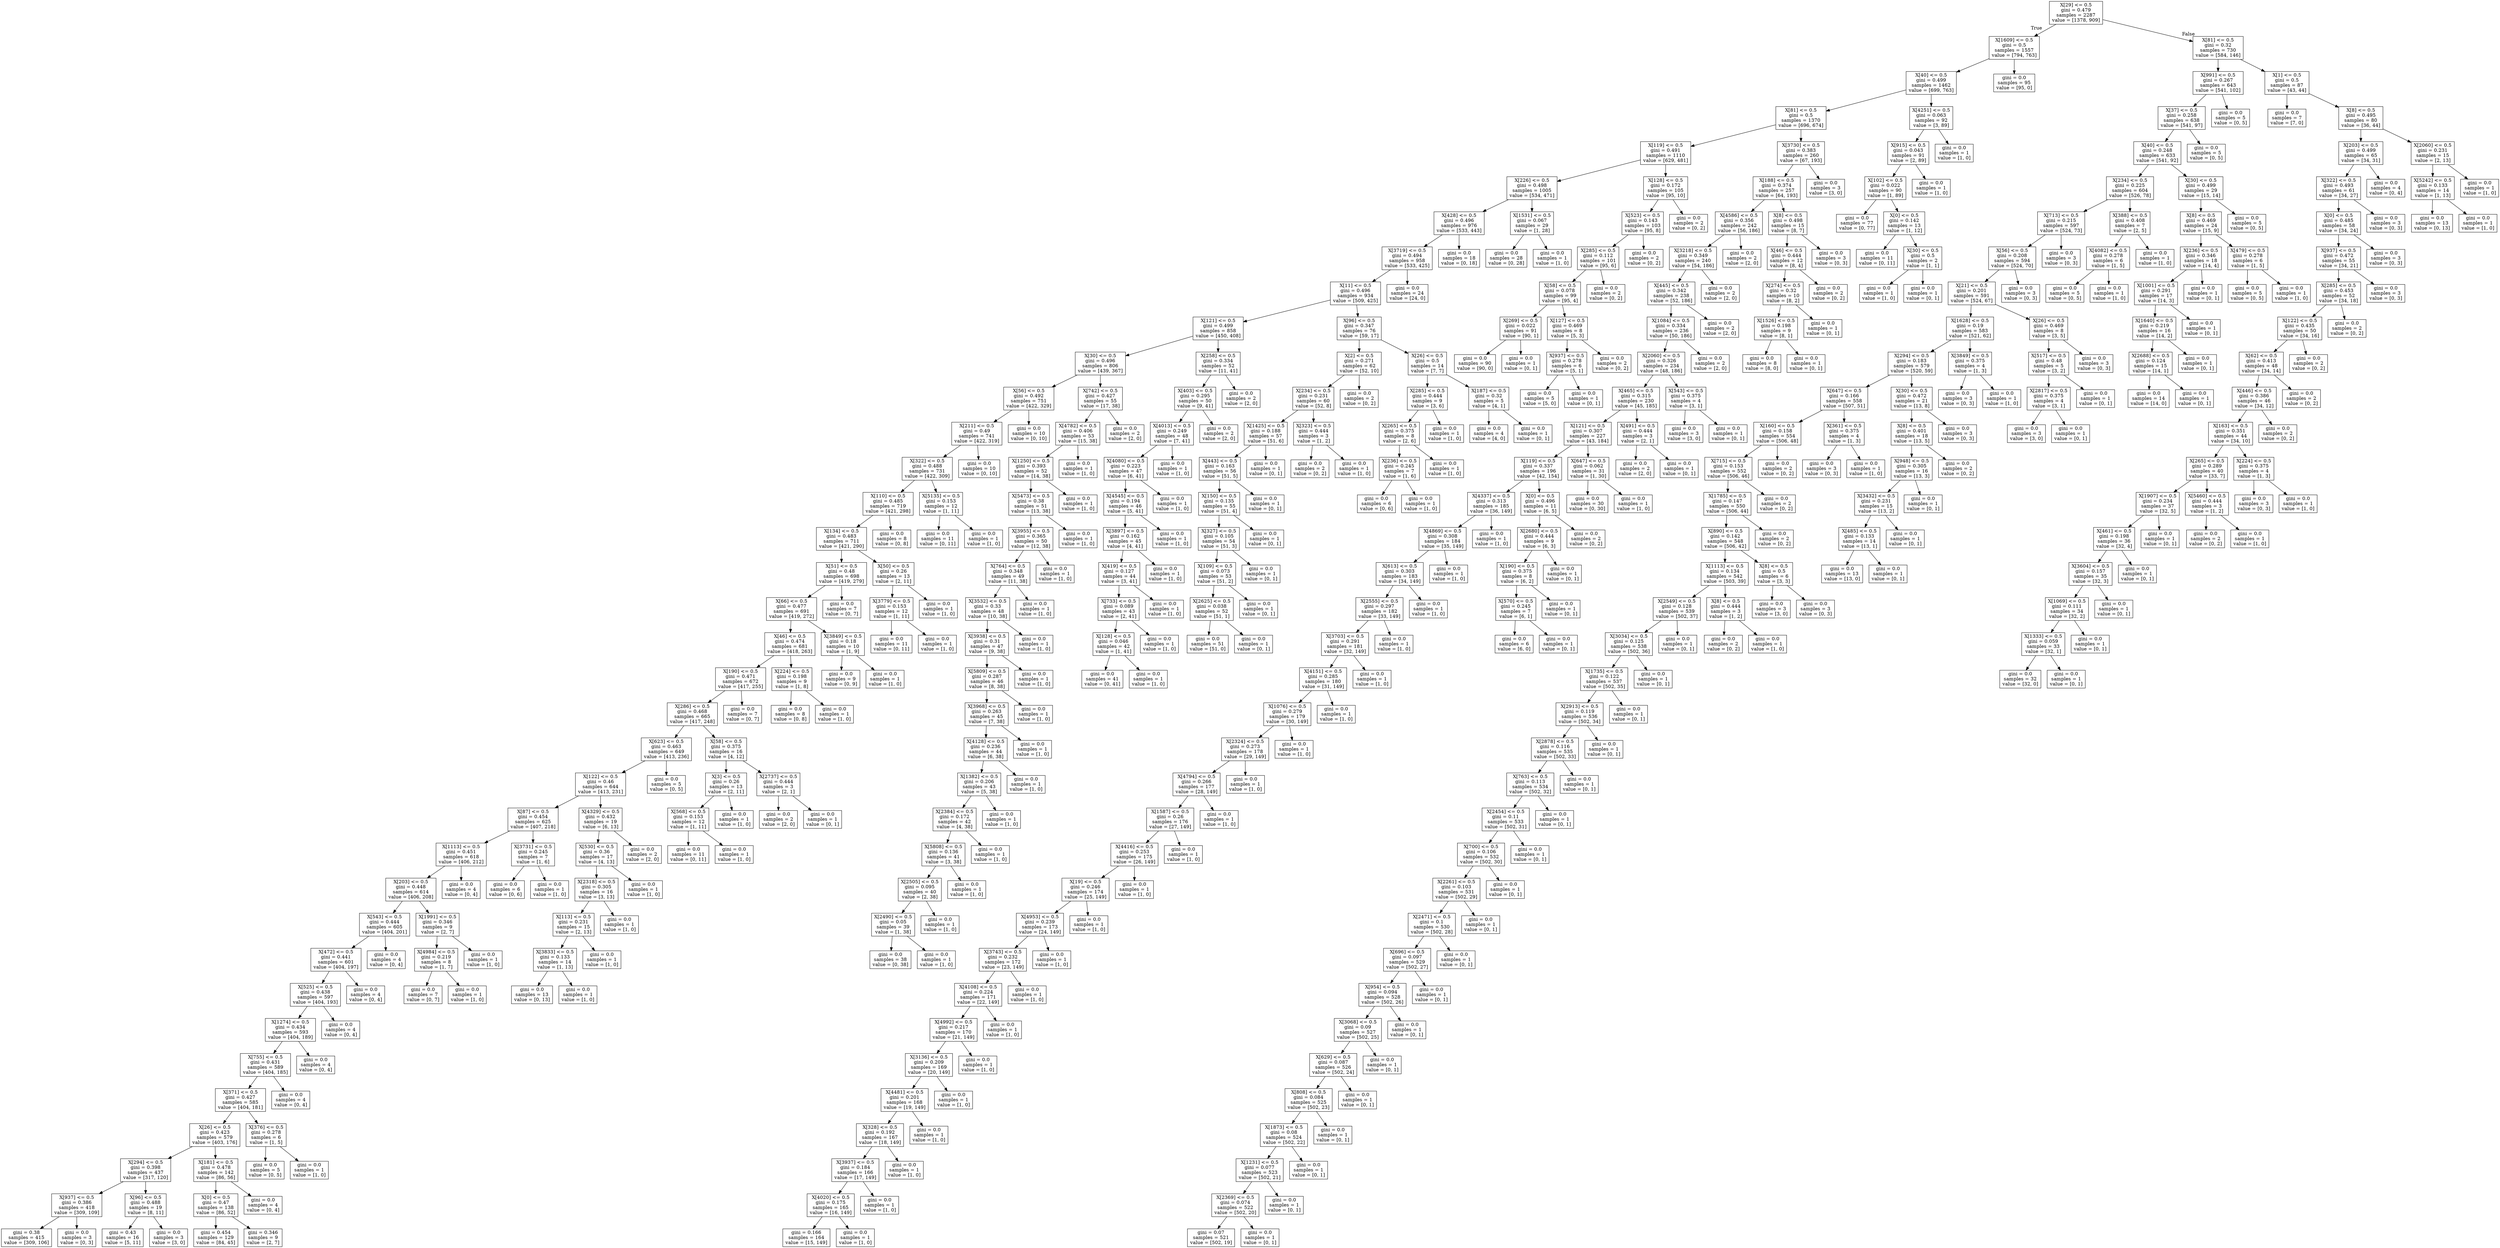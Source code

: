 digraph Tree {
node [shape=box] ;
0 [label="X[29] <= 0.5\ngini = 0.479\nsamples = 2287\nvalue = [1378, 909]"] ;
1 [label="X[1609] <= 0.5\ngini = 0.5\nsamples = 1557\nvalue = [794, 763]"] ;
0 -> 1 [labeldistance=2.5, labelangle=45, headlabel="True"] ;
2 [label="X[40] <= 0.5\ngini = 0.499\nsamples = 1462\nvalue = [699, 763]"] ;
1 -> 2 ;
3 [label="X[81] <= 0.5\ngini = 0.5\nsamples = 1370\nvalue = [696, 674]"] ;
2 -> 3 ;
4 [label="X[119] <= 0.5\ngini = 0.491\nsamples = 1110\nvalue = [629, 481]"] ;
3 -> 4 ;
5 [label="X[226] <= 0.5\ngini = 0.498\nsamples = 1005\nvalue = [534, 471]"] ;
4 -> 5 ;
6 [label="X[428] <= 0.5\ngini = 0.496\nsamples = 976\nvalue = [533, 443]"] ;
5 -> 6 ;
7 [label="X[3719] <= 0.5\ngini = 0.494\nsamples = 958\nvalue = [533, 425]"] ;
6 -> 7 ;
8 [label="X[11] <= 0.5\ngini = 0.496\nsamples = 934\nvalue = [509, 425]"] ;
7 -> 8 ;
9 [label="X[121] <= 0.5\ngini = 0.499\nsamples = 858\nvalue = [450, 408]"] ;
8 -> 9 ;
10 [label="X[30] <= 0.5\ngini = 0.496\nsamples = 806\nvalue = [439, 367]"] ;
9 -> 10 ;
11 [label="X[56] <= 0.5\ngini = 0.492\nsamples = 751\nvalue = [422, 329]"] ;
10 -> 11 ;
12 [label="X[211] <= 0.5\ngini = 0.49\nsamples = 741\nvalue = [422, 319]"] ;
11 -> 12 ;
13 [label="X[322] <= 0.5\ngini = 0.488\nsamples = 731\nvalue = [422, 309]"] ;
12 -> 13 ;
14 [label="X[110] <= 0.5\ngini = 0.485\nsamples = 719\nvalue = [421, 298]"] ;
13 -> 14 ;
15 [label="X[134] <= 0.5\ngini = 0.483\nsamples = 711\nvalue = [421, 290]"] ;
14 -> 15 ;
16 [label="X[51] <= 0.5\ngini = 0.48\nsamples = 698\nvalue = [419, 279]"] ;
15 -> 16 ;
17 [label="X[66] <= 0.5\ngini = 0.477\nsamples = 691\nvalue = [419, 272]"] ;
16 -> 17 ;
18 [label="X[46] <= 0.5\ngini = 0.474\nsamples = 681\nvalue = [418, 263]"] ;
17 -> 18 ;
19 [label="X[190] <= 0.5\ngini = 0.471\nsamples = 672\nvalue = [417, 255]"] ;
18 -> 19 ;
20 [label="X[286] <= 0.5\ngini = 0.468\nsamples = 665\nvalue = [417, 248]"] ;
19 -> 20 ;
21 [label="X[623] <= 0.5\ngini = 0.463\nsamples = 649\nvalue = [413, 236]"] ;
20 -> 21 ;
22 [label="X[122] <= 0.5\ngini = 0.46\nsamples = 644\nvalue = [413, 231]"] ;
21 -> 22 ;
23 [label="X[87] <= 0.5\ngini = 0.454\nsamples = 625\nvalue = [407, 218]"] ;
22 -> 23 ;
24 [label="X[1113] <= 0.5\ngini = 0.451\nsamples = 618\nvalue = [406, 212]"] ;
23 -> 24 ;
25 [label="X[203] <= 0.5\ngini = 0.448\nsamples = 614\nvalue = [406, 208]"] ;
24 -> 25 ;
26 [label="X[543] <= 0.5\ngini = 0.444\nsamples = 605\nvalue = [404, 201]"] ;
25 -> 26 ;
27 [label="X[472] <= 0.5\ngini = 0.441\nsamples = 601\nvalue = [404, 197]"] ;
26 -> 27 ;
28 [label="X[525] <= 0.5\ngini = 0.438\nsamples = 597\nvalue = [404, 193]"] ;
27 -> 28 ;
29 [label="X[1274] <= 0.5\ngini = 0.434\nsamples = 593\nvalue = [404, 189]"] ;
28 -> 29 ;
30 [label="X[755] <= 0.5\ngini = 0.431\nsamples = 589\nvalue = [404, 185]"] ;
29 -> 30 ;
31 [label="X[371] <= 0.5\ngini = 0.427\nsamples = 585\nvalue = [404, 181]"] ;
30 -> 31 ;
32 [label="X[26] <= 0.5\ngini = 0.423\nsamples = 579\nvalue = [403, 176]"] ;
31 -> 32 ;
33 [label="X[294] <= 0.5\ngini = 0.398\nsamples = 437\nvalue = [317, 120]"] ;
32 -> 33 ;
34 [label="X[937] <= 0.5\ngini = 0.386\nsamples = 418\nvalue = [309, 109]"] ;
33 -> 34 ;
35 [label="gini = 0.38\nsamples = 415\nvalue = [309, 106]"] ;
34 -> 35 ;
36 [label="gini = 0.0\nsamples = 3\nvalue = [0, 3]"] ;
34 -> 36 ;
37 [label="X[96] <= 0.5\ngini = 0.488\nsamples = 19\nvalue = [8, 11]"] ;
33 -> 37 ;
38 [label="gini = 0.43\nsamples = 16\nvalue = [5, 11]"] ;
37 -> 38 ;
39 [label="gini = 0.0\nsamples = 3\nvalue = [3, 0]"] ;
37 -> 39 ;
40 [label="X[181] <= 0.5\ngini = 0.478\nsamples = 142\nvalue = [86, 56]"] ;
32 -> 40 ;
41 [label="X[0] <= 0.5\ngini = 0.47\nsamples = 138\nvalue = [86, 52]"] ;
40 -> 41 ;
42 [label="gini = 0.454\nsamples = 129\nvalue = [84, 45]"] ;
41 -> 42 ;
43 [label="gini = 0.346\nsamples = 9\nvalue = [2, 7]"] ;
41 -> 43 ;
44 [label="gini = 0.0\nsamples = 4\nvalue = [0, 4]"] ;
40 -> 44 ;
45 [label="X[376] <= 0.5\ngini = 0.278\nsamples = 6\nvalue = [1, 5]"] ;
31 -> 45 ;
46 [label="gini = 0.0\nsamples = 5\nvalue = [0, 5]"] ;
45 -> 46 ;
47 [label="gini = 0.0\nsamples = 1\nvalue = [1, 0]"] ;
45 -> 47 ;
48 [label="gini = 0.0\nsamples = 4\nvalue = [0, 4]"] ;
30 -> 48 ;
49 [label="gini = 0.0\nsamples = 4\nvalue = [0, 4]"] ;
29 -> 49 ;
50 [label="gini = 0.0\nsamples = 4\nvalue = [0, 4]"] ;
28 -> 50 ;
51 [label="gini = 0.0\nsamples = 4\nvalue = [0, 4]"] ;
27 -> 51 ;
52 [label="gini = 0.0\nsamples = 4\nvalue = [0, 4]"] ;
26 -> 52 ;
53 [label="X[1991] <= 0.5\ngini = 0.346\nsamples = 9\nvalue = [2, 7]"] ;
25 -> 53 ;
54 [label="X[4984] <= 0.5\ngini = 0.219\nsamples = 8\nvalue = [1, 7]"] ;
53 -> 54 ;
55 [label="gini = 0.0\nsamples = 7\nvalue = [0, 7]"] ;
54 -> 55 ;
56 [label="gini = 0.0\nsamples = 1\nvalue = [1, 0]"] ;
54 -> 56 ;
57 [label="gini = 0.0\nsamples = 1\nvalue = [1, 0]"] ;
53 -> 57 ;
58 [label="gini = 0.0\nsamples = 4\nvalue = [0, 4]"] ;
24 -> 58 ;
59 [label="X[3731] <= 0.5\ngini = 0.245\nsamples = 7\nvalue = [1, 6]"] ;
23 -> 59 ;
60 [label="gini = 0.0\nsamples = 6\nvalue = [0, 6]"] ;
59 -> 60 ;
61 [label="gini = 0.0\nsamples = 1\nvalue = [1, 0]"] ;
59 -> 61 ;
62 [label="X[4329] <= 0.5\ngini = 0.432\nsamples = 19\nvalue = [6, 13]"] ;
22 -> 62 ;
63 [label="X[530] <= 0.5\ngini = 0.36\nsamples = 17\nvalue = [4, 13]"] ;
62 -> 63 ;
64 [label="X[2318] <= 0.5\ngini = 0.305\nsamples = 16\nvalue = [3, 13]"] ;
63 -> 64 ;
65 [label="X[113] <= 0.5\ngini = 0.231\nsamples = 15\nvalue = [2, 13]"] ;
64 -> 65 ;
66 [label="X[3833] <= 0.5\ngini = 0.133\nsamples = 14\nvalue = [1, 13]"] ;
65 -> 66 ;
67 [label="gini = 0.0\nsamples = 13\nvalue = [0, 13]"] ;
66 -> 67 ;
68 [label="gini = 0.0\nsamples = 1\nvalue = [1, 0]"] ;
66 -> 68 ;
69 [label="gini = 0.0\nsamples = 1\nvalue = [1, 0]"] ;
65 -> 69 ;
70 [label="gini = 0.0\nsamples = 1\nvalue = [1, 0]"] ;
64 -> 70 ;
71 [label="gini = 0.0\nsamples = 1\nvalue = [1, 0]"] ;
63 -> 71 ;
72 [label="gini = 0.0\nsamples = 2\nvalue = [2, 0]"] ;
62 -> 72 ;
73 [label="gini = 0.0\nsamples = 5\nvalue = [0, 5]"] ;
21 -> 73 ;
74 [label="X[58] <= 0.5\ngini = 0.375\nsamples = 16\nvalue = [4, 12]"] ;
20 -> 74 ;
75 [label="X[3] <= 0.5\ngini = 0.26\nsamples = 13\nvalue = [2, 11]"] ;
74 -> 75 ;
76 [label="X[568] <= 0.5\ngini = 0.153\nsamples = 12\nvalue = [1, 11]"] ;
75 -> 76 ;
77 [label="gini = 0.0\nsamples = 11\nvalue = [0, 11]"] ;
76 -> 77 ;
78 [label="gini = 0.0\nsamples = 1\nvalue = [1, 0]"] ;
76 -> 78 ;
79 [label="gini = 0.0\nsamples = 1\nvalue = [1, 0]"] ;
75 -> 79 ;
80 [label="X[2737] <= 0.5\ngini = 0.444\nsamples = 3\nvalue = [2, 1]"] ;
74 -> 80 ;
81 [label="gini = 0.0\nsamples = 2\nvalue = [2, 0]"] ;
80 -> 81 ;
82 [label="gini = 0.0\nsamples = 1\nvalue = [0, 1]"] ;
80 -> 82 ;
83 [label="gini = 0.0\nsamples = 7\nvalue = [0, 7]"] ;
19 -> 83 ;
84 [label="X[224] <= 0.5\ngini = 0.198\nsamples = 9\nvalue = [1, 8]"] ;
18 -> 84 ;
85 [label="gini = 0.0\nsamples = 8\nvalue = [0, 8]"] ;
84 -> 85 ;
86 [label="gini = 0.0\nsamples = 1\nvalue = [1, 0]"] ;
84 -> 86 ;
87 [label="X[3849] <= 0.5\ngini = 0.18\nsamples = 10\nvalue = [1, 9]"] ;
17 -> 87 ;
88 [label="gini = 0.0\nsamples = 9\nvalue = [0, 9]"] ;
87 -> 88 ;
89 [label="gini = 0.0\nsamples = 1\nvalue = [1, 0]"] ;
87 -> 89 ;
90 [label="gini = 0.0\nsamples = 7\nvalue = [0, 7]"] ;
16 -> 90 ;
91 [label="X[50] <= 0.5\ngini = 0.26\nsamples = 13\nvalue = [2, 11]"] ;
15 -> 91 ;
92 [label="X[3779] <= 0.5\ngini = 0.153\nsamples = 12\nvalue = [1, 11]"] ;
91 -> 92 ;
93 [label="gini = 0.0\nsamples = 11\nvalue = [0, 11]"] ;
92 -> 93 ;
94 [label="gini = 0.0\nsamples = 1\nvalue = [1, 0]"] ;
92 -> 94 ;
95 [label="gini = 0.0\nsamples = 1\nvalue = [1, 0]"] ;
91 -> 95 ;
96 [label="gini = 0.0\nsamples = 8\nvalue = [0, 8]"] ;
14 -> 96 ;
97 [label="X[5135] <= 0.5\ngini = 0.153\nsamples = 12\nvalue = [1, 11]"] ;
13 -> 97 ;
98 [label="gini = 0.0\nsamples = 11\nvalue = [0, 11]"] ;
97 -> 98 ;
99 [label="gini = 0.0\nsamples = 1\nvalue = [1, 0]"] ;
97 -> 99 ;
100 [label="gini = 0.0\nsamples = 10\nvalue = [0, 10]"] ;
12 -> 100 ;
101 [label="gini = 0.0\nsamples = 10\nvalue = [0, 10]"] ;
11 -> 101 ;
102 [label="X[742] <= 0.5\ngini = 0.427\nsamples = 55\nvalue = [17, 38]"] ;
10 -> 102 ;
103 [label="X[4782] <= 0.5\ngini = 0.406\nsamples = 53\nvalue = [15, 38]"] ;
102 -> 103 ;
104 [label="X[1250] <= 0.5\ngini = 0.393\nsamples = 52\nvalue = [14, 38]"] ;
103 -> 104 ;
105 [label="X[5473] <= 0.5\ngini = 0.38\nsamples = 51\nvalue = [13, 38]"] ;
104 -> 105 ;
106 [label="X[3955] <= 0.5\ngini = 0.365\nsamples = 50\nvalue = [12, 38]"] ;
105 -> 106 ;
107 [label="X[764] <= 0.5\ngini = 0.348\nsamples = 49\nvalue = [11, 38]"] ;
106 -> 107 ;
108 [label="X[3532] <= 0.5\ngini = 0.33\nsamples = 48\nvalue = [10, 38]"] ;
107 -> 108 ;
109 [label="X[3938] <= 0.5\ngini = 0.31\nsamples = 47\nvalue = [9, 38]"] ;
108 -> 109 ;
110 [label="X[5809] <= 0.5\ngini = 0.287\nsamples = 46\nvalue = [8, 38]"] ;
109 -> 110 ;
111 [label="X[3968] <= 0.5\ngini = 0.263\nsamples = 45\nvalue = [7, 38]"] ;
110 -> 111 ;
112 [label="X[4128] <= 0.5\ngini = 0.236\nsamples = 44\nvalue = [6, 38]"] ;
111 -> 112 ;
113 [label="X[1382] <= 0.5\ngini = 0.206\nsamples = 43\nvalue = [5, 38]"] ;
112 -> 113 ;
114 [label="X[2384] <= 0.5\ngini = 0.172\nsamples = 42\nvalue = [4, 38]"] ;
113 -> 114 ;
115 [label="X[5808] <= 0.5\ngini = 0.136\nsamples = 41\nvalue = [3, 38]"] ;
114 -> 115 ;
116 [label="X[2505] <= 0.5\ngini = 0.095\nsamples = 40\nvalue = [2, 38]"] ;
115 -> 116 ;
117 [label="X[2490] <= 0.5\ngini = 0.05\nsamples = 39\nvalue = [1, 38]"] ;
116 -> 117 ;
118 [label="gini = 0.0\nsamples = 38\nvalue = [0, 38]"] ;
117 -> 118 ;
119 [label="gini = 0.0\nsamples = 1\nvalue = [1, 0]"] ;
117 -> 119 ;
120 [label="gini = 0.0\nsamples = 1\nvalue = [1, 0]"] ;
116 -> 120 ;
121 [label="gini = 0.0\nsamples = 1\nvalue = [1, 0]"] ;
115 -> 121 ;
122 [label="gini = 0.0\nsamples = 1\nvalue = [1, 0]"] ;
114 -> 122 ;
123 [label="gini = 0.0\nsamples = 1\nvalue = [1, 0]"] ;
113 -> 123 ;
124 [label="gini = 0.0\nsamples = 1\nvalue = [1, 0]"] ;
112 -> 124 ;
125 [label="gini = 0.0\nsamples = 1\nvalue = [1, 0]"] ;
111 -> 125 ;
126 [label="gini = 0.0\nsamples = 1\nvalue = [1, 0]"] ;
110 -> 126 ;
127 [label="gini = 0.0\nsamples = 1\nvalue = [1, 0]"] ;
109 -> 127 ;
128 [label="gini = 0.0\nsamples = 1\nvalue = [1, 0]"] ;
108 -> 128 ;
129 [label="gini = 0.0\nsamples = 1\nvalue = [1, 0]"] ;
107 -> 129 ;
130 [label="gini = 0.0\nsamples = 1\nvalue = [1, 0]"] ;
106 -> 130 ;
131 [label="gini = 0.0\nsamples = 1\nvalue = [1, 0]"] ;
105 -> 131 ;
132 [label="gini = 0.0\nsamples = 1\nvalue = [1, 0]"] ;
104 -> 132 ;
133 [label="gini = 0.0\nsamples = 1\nvalue = [1, 0]"] ;
103 -> 133 ;
134 [label="gini = 0.0\nsamples = 2\nvalue = [2, 0]"] ;
102 -> 134 ;
135 [label="X[258] <= 0.5\ngini = 0.334\nsamples = 52\nvalue = [11, 41]"] ;
9 -> 135 ;
136 [label="X[403] <= 0.5\ngini = 0.295\nsamples = 50\nvalue = [9, 41]"] ;
135 -> 136 ;
137 [label="X[4013] <= 0.5\ngini = 0.249\nsamples = 48\nvalue = [7, 41]"] ;
136 -> 137 ;
138 [label="X[4080] <= 0.5\ngini = 0.223\nsamples = 47\nvalue = [6, 41]"] ;
137 -> 138 ;
139 [label="X[4545] <= 0.5\ngini = 0.194\nsamples = 46\nvalue = [5, 41]"] ;
138 -> 139 ;
140 [label="X[3897] <= 0.5\ngini = 0.162\nsamples = 45\nvalue = [4, 41]"] ;
139 -> 140 ;
141 [label="X[419] <= 0.5\ngini = 0.127\nsamples = 44\nvalue = [3, 41]"] ;
140 -> 141 ;
142 [label="X[733] <= 0.5\ngini = 0.089\nsamples = 43\nvalue = [2, 41]"] ;
141 -> 142 ;
143 [label="X[128] <= 0.5\ngini = 0.046\nsamples = 42\nvalue = [1, 41]"] ;
142 -> 143 ;
144 [label="gini = 0.0\nsamples = 41\nvalue = [0, 41]"] ;
143 -> 144 ;
145 [label="gini = 0.0\nsamples = 1\nvalue = [1, 0]"] ;
143 -> 145 ;
146 [label="gini = 0.0\nsamples = 1\nvalue = [1, 0]"] ;
142 -> 146 ;
147 [label="gini = 0.0\nsamples = 1\nvalue = [1, 0]"] ;
141 -> 147 ;
148 [label="gini = 0.0\nsamples = 1\nvalue = [1, 0]"] ;
140 -> 148 ;
149 [label="gini = 0.0\nsamples = 1\nvalue = [1, 0]"] ;
139 -> 149 ;
150 [label="gini = 0.0\nsamples = 1\nvalue = [1, 0]"] ;
138 -> 150 ;
151 [label="gini = 0.0\nsamples = 1\nvalue = [1, 0]"] ;
137 -> 151 ;
152 [label="gini = 0.0\nsamples = 2\nvalue = [2, 0]"] ;
136 -> 152 ;
153 [label="gini = 0.0\nsamples = 2\nvalue = [2, 0]"] ;
135 -> 153 ;
154 [label="X[96] <= 0.5\ngini = 0.347\nsamples = 76\nvalue = [59, 17]"] ;
8 -> 154 ;
155 [label="X[2] <= 0.5\ngini = 0.271\nsamples = 62\nvalue = [52, 10]"] ;
154 -> 155 ;
156 [label="X[234] <= 0.5\ngini = 0.231\nsamples = 60\nvalue = [52, 8]"] ;
155 -> 156 ;
157 [label="X[1425] <= 0.5\ngini = 0.188\nsamples = 57\nvalue = [51, 6]"] ;
156 -> 157 ;
158 [label="X[443] <= 0.5\ngini = 0.163\nsamples = 56\nvalue = [51, 5]"] ;
157 -> 158 ;
159 [label="X[150] <= 0.5\ngini = 0.135\nsamples = 55\nvalue = [51, 4]"] ;
158 -> 159 ;
160 [label="X[327] <= 0.5\ngini = 0.105\nsamples = 54\nvalue = [51, 3]"] ;
159 -> 160 ;
161 [label="X[109] <= 0.5\ngini = 0.073\nsamples = 53\nvalue = [51, 2]"] ;
160 -> 161 ;
162 [label="X[2625] <= 0.5\ngini = 0.038\nsamples = 52\nvalue = [51, 1]"] ;
161 -> 162 ;
163 [label="gini = 0.0\nsamples = 51\nvalue = [51, 0]"] ;
162 -> 163 ;
164 [label="gini = 0.0\nsamples = 1\nvalue = [0, 1]"] ;
162 -> 164 ;
165 [label="gini = 0.0\nsamples = 1\nvalue = [0, 1]"] ;
161 -> 165 ;
166 [label="gini = 0.0\nsamples = 1\nvalue = [0, 1]"] ;
160 -> 166 ;
167 [label="gini = 0.0\nsamples = 1\nvalue = [0, 1]"] ;
159 -> 167 ;
168 [label="gini = 0.0\nsamples = 1\nvalue = [0, 1]"] ;
158 -> 168 ;
169 [label="gini = 0.0\nsamples = 1\nvalue = [0, 1]"] ;
157 -> 169 ;
170 [label="X[323] <= 0.5\ngini = 0.444\nsamples = 3\nvalue = [1, 2]"] ;
156 -> 170 ;
171 [label="gini = 0.0\nsamples = 2\nvalue = [0, 2]"] ;
170 -> 171 ;
172 [label="gini = 0.0\nsamples = 1\nvalue = [1, 0]"] ;
170 -> 172 ;
173 [label="gini = 0.0\nsamples = 2\nvalue = [0, 2]"] ;
155 -> 173 ;
174 [label="X[26] <= 0.5\ngini = 0.5\nsamples = 14\nvalue = [7, 7]"] ;
154 -> 174 ;
175 [label="X[285] <= 0.5\ngini = 0.444\nsamples = 9\nvalue = [3, 6]"] ;
174 -> 175 ;
176 [label="X[265] <= 0.5\ngini = 0.375\nsamples = 8\nvalue = [2, 6]"] ;
175 -> 176 ;
177 [label="X[236] <= 0.5\ngini = 0.245\nsamples = 7\nvalue = [1, 6]"] ;
176 -> 177 ;
178 [label="gini = 0.0\nsamples = 6\nvalue = [0, 6]"] ;
177 -> 178 ;
179 [label="gini = 0.0\nsamples = 1\nvalue = [1, 0]"] ;
177 -> 179 ;
180 [label="gini = 0.0\nsamples = 1\nvalue = [1, 0]"] ;
176 -> 180 ;
181 [label="gini = 0.0\nsamples = 1\nvalue = [1, 0]"] ;
175 -> 181 ;
182 [label="X[187] <= 0.5\ngini = 0.32\nsamples = 5\nvalue = [4, 1]"] ;
174 -> 182 ;
183 [label="gini = 0.0\nsamples = 4\nvalue = [4, 0]"] ;
182 -> 183 ;
184 [label="gini = 0.0\nsamples = 1\nvalue = [0, 1]"] ;
182 -> 184 ;
185 [label="gini = 0.0\nsamples = 24\nvalue = [24, 0]"] ;
7 -> 185 ;
186 [label="gini = 0.0\nsamples = 18\nvalue = [0, 18]"] ;
6 -> 186 ;
187 [label="X[1531] <= 0.5\ngini = 0.067\nsamples = 29\nvalue = [1, 28]"] ;
5 -> 187 ;
188 [label="gini = 0.0\nsamples = 28\nvalue = [0, 28]"] ;
187 -> 188 ;
189 [label="gini = 0.0\nsamples = 1\nvalue = [1, 0]"] ;
187 -> 189 ;
190 [label="X[128] <= 0.5\ngini = 0.172\nsamples = 105\nvalue = [95, 10]"] ;
4 -> 190 ;
191 [label="X[523] <= 0.5\ngini = 0.143\nsamples = 103\nvalue = [95, 8]"] ;
190 -> 191 ;
192 [label="X[285] <= 0.5\ngini = 0.112\nsamples = 101\nvalue = [95, 6]"] ;
191 -> 192 ;
193 [label="X[58] <= 0.5\ngini = 0.078\nsamples = 99\nvalue = [95, 4]"] ;
192 -> 193 ;
194 [label="X[269] <= 0.5\ngini = 0.022\nsamples = 91\nvalue = [90, 1]"] ;
193 -> 194 ;
195 [label="gini = 0.0\nsamples = 90\nvalue = [90, 0]"] ;
194 -> 195 ;
196 [label="gini = 0.0\nsamples = 1\nvalue = [0, 1]"] ;
194 -> 196 ;
197 [label="X[127] <= 0.5\ngini = 0.469\nsamples = 8\nvalue = [5, 3]"] ;
193 -> 197 ;
198 [label="X[937] <= 0.5\ngini = 0.278\nsamples = 6\nvalue = [5, 1]"] ;
197 -> 198 ;
199 [label="gini = 0.0\nsamples = 5\nvalue = [5, 0]"] ;
198 -> 199 ;
200 [label="gini = 0.0\nsamples = 1\nvalue = [0, 1]"] ;
198 -> 200 ;
201 [label="gini = 0.0\nsamples = 2\nvalue = [0, 2]"] ;
197 -> 201 ;
202 [label="gini = 0.0\nsamples = 2\nvalue = [0, 2]"] ;
192 -> 202 ;
203 [label="gini = 0.0\nsamples = 2\nvalue = [0, 2]"] ;
191 -> 203 ;
204 [label="gini = 0.0\nsamples = 2\nvalue = [0, 2]"] ;
190 -> 204 ;
205 [label="X[3730] <= 0.5\ngini = 0.383\nsamples = 260\nvalue = [67, 193]"] ;
3 -> 205 ;
206 [label="X[188] <= 0.5\ngini = 0.374\nsamples = 257\nvalue = [64, 193]"] ;
205 -> 206 ;
207 [label="X[4586] <= 0.5\ngini = 0.356\nsamples = 242\nvalue = [56, 186]"] ;
206 -> 207 ;
208 [label="X[3218] <= 0.5\ngini = 0.349\nsamples = 240\nvalue = [54, 186]"] ;
207 -> 208 ;
209 [label="X[445] <= 0.5\ngini = 0.342\nsamples = 238\nvalue = [52, 186]"] ;
208 -> 209 ;
210 [label="X[1084] <= 0.5\ngini = 0.334\nsamples = 236\nvalue = [50, 186]"] ;
209 -> 210 ;
211 [label="X[2060] <= 0.5\ngini = 0.326\nsamples = 234\nvalue = [48, 186]"] ;
210 -> 211 ;
212 [label="X[465] <= 0.5\ngini = 0.315\nsamples = 230\nvalue = [45, 185]"] ;
211 -> 212 ;
213 [label="X[121] <= 0.5\ngini = 0.307\nsamples = 227\nvalue = [43, 184]"] ;
212 -> 213 ;
214 [label="X[119] <= 0.5\ngini = 0.337\nsamples = 196\nvalue = [42, 154]"] ;
213 -> 214 ;
215 [label="X[4337] <= 0.5\ngini = 0.313\nsamples = 185\nvalue = [36, 149]"] ;
214 -> 215 ;
216 [label="X[4869] <= 0.5\ngini = 0.308\nsamples = 184\nvalue = [35, 149]"] ;
215 -> 216 ;
217 [label="X[613] <= 0.5\ngini = 0.303\nsamples = 183\nvalue = [34, 149]"] ;
216 -> 217 ;
218 [label="X[2555] <= 0.5\ngini = 0.297\nsamples = 182\nvalue = [33, 149]"] ;
217 -> 218 ;
219 [label="X[3703] <= 0.5\ngini = 0.291\nsamples = 181\nvalue = [32, 149]"] ;
218 -> 219 ;
220 [label="X[4151] <= 0.5\ngini = 0.285\nsamples = 180\nvalue = [31, 149]"] ;
219 -> 220 ;
221 [label="X[1076] <= 0.5\ngini = 0.279\nsamples = 179\nvalue = [30, 149]"] ;
220 -> 221 ;
222 [label="X[2324] <= 0.5\ngini = 0.273\nsamples = 178\nvalue = [29, 149]"] ;
221 -> 222 ;
223 [label="X[4794] <= 0.5\ngini = 0.266\nsamples = 177\nvalue = [28, 149]"] ;
222 -> 223 ;
224 [label="X[1587] <= 0.5\ngini = 0.26\nsamples = 176\nvalue = [27, 149]"] ;
223 -> 224 ;
225 [label="X[4416] <= 0.5\ngini = 0.253\nsamples = 175\nvalue = [26, 149]"] ;
224 -> 225 ;
226 [label="X[19] <= 0.5\ngini = 0.246\nsamples = 174\nvalue = [25, 149]"] ;
225 -> 226 ;
227 [label="X[4953] <= 0.5\ngini = 0.239\nsamples = 173\nvalue = [24, 149]"] ;
226 -> 227 ;
228 [label="X[3743] <= 0.5\ngini = 0.232\nsamples = 172\nvalue = [23, 149]"] ;
227 -> 228 ;
229 [label="X[4108] <= 0.5\ngini = 0.224\nsamples = 171\nvalue = [22, 149]"] ;
228 -> 229 ;
230 [label="X[4992] <= 0.5\ngini = 0.217\nsamples = 170\nvalue = [21, 149]"] ;
229 -> 230 ;
231 [label="X[3136] <= 0.5\ngini = 0.209\nsamples = 169\nvalue = [20, 149]"] ;
230 -> 231 ;
232 [label="X[4481] <= 0.5\ngini = 0.201\nsamples = 168\nvalue = [19, 149]"] ;
231 -> 232 ;
233 [label="X[328] <= 0.5\ngini = 0.192\nsamples = 167\nvalue = [18, 149]"] ;
232 -> 233 ;
234 [label="X[3937] <= 0.5\ngini = 0.184\nsamples = 166\nvalue = [17, 149]"] ;
233 -> 234 ;
235 [label="X[4020] <= 0.5\ngini = 0.175\nsamples = 165\nvalue = [16, 149]"] ;
234 -> 235 ;
236 [label="gini = 0.166\nsamples = 164\nvalue = [15, 149]"] ;
235 -> 236 ;
237 [label="gini = 0.0\nsamples = 1\nvalue = [1, 0]"] ;
235 -> 237 ;
238 [label="gini = 0.0\nsamples = 1\nvalue = [1, 0]"] ;
234 -> 238 ;
239 [label="gini = 0.0\nsamples = 1\nvalue = [1, 0]"] ;
233 -> 239 ;
240 [label="gini = 0.0\nsamples = 1\nvalue = [1, 0]"] ;
232 -> 240 ;
241 [label="gini = 0.0\nsamples = 1\nvalue = [1, 0]"] ;
231 -> 241 ;
242 [label="gini = 0.0\nsamples = 1\nvalue = [1, 0]"] ;
230 -> 242 ;
243 [label="gini = 0.0\nsamples = 1\nvalue = [1, 0]"] ;
229 -> 243 ;
244 [label="gini = 0.0\nsamples = 1\nvalue = [1, 0]"] ;
228 -> 244 ;
245 [label="gini = 0.0\nsamples = 1\nvalue = [1, 0]"] ;
227 -> 245 ;
246 [label="gini = 0.0\nsamples = 1\nvalue = [1, 0]"] ;
226 -> 246 ;
247 [label="gini = 0.0\nsamples = 1\nvalue = [1, 0]"] ;
225 -> 247 ;
248 [label="gini = 0.0\nsamples = 1\nvalue = [1, 0]"] ;
224 -> 248 ;
249 [label="gini = 0.0\nsamples = 1\nvalue = [1, 0]"] ;
223 -> 249 ;
250 [label="gini = 0.0\nsamples = 1\nvalue = [1, 0]"] ;
222 -> 250 ;
251 [label="gini = 0.0\nsamples = 1\nvalue = [1, 0]"] ;
221 -> 251 ;
252 [label="gini = 0.0\nsamples = 1\nvalue = [1, 0]"] ;
220 -> 252 ;
253 [label="gini = 0.0\nsamples = 1\nvalue = [1, 0]"] ;
219 -> 253 ;
254 [label="gini = 0.0\nsamples = 1\nvalue = [1, 0]"] ;
218 -> 254 ;
255 [label="gini = 0.0\nsamples = 1\nvalue = [1, 0]"] ;
217 -> 255 ;
256 [label="gini = 0.0\nsamples = 1\nvalue = [1, 0]"] ;
216 -> 256 ;
257 [label="gini = 0.0\nsamples = 1\nvalue = [1, 0]"] ;
215 -> 257 ;
258 [label="X[0] <= 0.5\ngini = 0.496\nsamples = 11\nvalue = [6, 5]"] ;
214 -> 258 ;
259 [label="X[2680] <= 0.5\ngini = 0.444\nsamples = 9\nvalue = [6, 3]"] ;
258 -> 259 ;
260 [label="X[190] <= 0.5\ngini = 0.375\nsamples = 8\nvalue = [6, 2]"] ;
259 -> 260 ;
261 [label="X[570] <= 0.5\ngini = 0.245\nsamples = 7\nvalue = [6, 1]"] ;
260 -> 261 ;
262 [label="gini = 0.0\nsamples = 6\nvalue = [6, 0]"] ;
261 -> 262 ;
263 [label="gini = 0.0\nsamples = 1\nvalue = [0, 1]"] ;
261 -> 263 ;
264 [label="gini = 0.0\nsamples = 1\nvalue = [0, 1]"] ;
260 -> 264 ;
265 [label="gini = 0.0\nsamples = 1\nvalue = [0, 1]"] ;
259 -> 265 ;
266 [label="gini = 0.0\nsamples = 2\nvalue = [0, 2]"] ;
258 -> 266 ;
267 [label="X[647] <= 0.5\ngini = 0.062\nsamples = 31\nvalue = [1, 30]"] ;
213 -> 267 ;
268 [label="gini = 0.0\nsamples = 30\nvalue = [0, 30]"] ;
267 -> 268 ;
269 [label="gini = 0.0\nsamples = 1\nvalue = [1, 0]"] ;
267 -> 269 ;
270 [label="X[491] <= 0.5\ngini = 0.444\nsamples = 3\nvalue = [2, 1]"] ;
212 -> 270 ;
271 [label="gini = 0.0\nsamples = 2\nvalue = [2, 0]"] ;
270 -> 271 ;
272 [label="gini = 0.0\nsamples = 1\nvalue = [0, 1]"] ;
270 -> 272 ;
273 [label="X[543] <= 0.5\ngini = 0.375\nsamples = 4\nvalue = [3, 1]"] ;
211 -> 273 ;
274 [label="gini = 0.0\nsamples = 3\nvalue = [3, 0]"] ;
273 -> 274 ;
275 [label="gini = 0.0\nsamples = 1\nvalue = [0, 1]"] ;
273 -> 275 ;
276 [label="gini = 0.0\nsamples = 2\nvalue = [2, 0]"] ;
210 -> 276 ;
277 [label="gini = 0.0\nsamples = 2\nvalue = [2, 0]"] ;
209 -> 277 ;
278 [label="gini = 0.0\nsamples = 2\nvalue = [2, 0]"] ;
208 -> 278 ;
279 [label="gini = 0.0\nsamples = 2\nvalue = [2, 0]"] ;
207 -> 279 ;
280 [label="X[8] <= 0.5\ngini = 0.498\nsamples = 15\nvalue = [8, 7]"] ;
206 -> 280 ;
281 [label="X[46] <= 0.5\ngini = 0.444\nsamples = 12\nvalue = [8, 4]"] ;
280 -> 281 ;
282 [label="X[274] <= 0.5\ngini = 0.32\nsamples = 10\nvalue = [8, 2]"] ;
281 -> 282 ;
283 [label="X[1526] <= 0.5\ngini = 0.198\nsamples = 9\nvalue = [8, 1]"] ;
282 -> 283 ;
284 [label="gini = 0.0\nsamples = 8\nvalue = [8, 0]"] ;
283 -> 284 ;
285 [label="gini = 0.0\nsamples = 1\nvalue = [0, 1]"] ;
283 -> 285 ;
286 [label="gini = 0.0\nsamples = 1\nvalue = [0, 1]"] ;
282 -> 286 ;
287 [label="gini = 0.0\nsamples = 2\nvalue = [0, 2]"] ;
281 -> 287 ;
288 [label="gini = 0.0\nsamples = 3\nvalue = [0, 3]"] ;
280 -> 288 ;
289 [label="gini = 0.0\nsamples = 3\nvalue = [3, 0]"] ;
205 -> 289 ;
290 [label="X[4251] <= 0.5\ngini = 0.063\nsamples = 92\nvalue = [3, 89]"] ;
2 -> 290 ;
291 [label="X[915] <= 0.5\ngini = 0.043\nsamples = 91\nvalue = [2, 89]"] ;
290 -> 291 ;
292 [label="X[102] <= 0.5\ngini = 0.022\nsamples = 90\nvalue = [1, 89]"] ;
291 -> 292 ;
293 [label="gini = 0.0\nsamples = 77\nvalue = [0, 77]"] ;
292 -> 293 ;
294 [label="X[0] <= 0.5\ngini = 0.142\nsamples = 13\nvalue = [1, 12]"] ;
292 -> 294 ;
295 [label="gini = 0.0\nsamples = 11\nvalue = [0, 11]"] ;
294 -> 295 ;
296 [label="X[30] <= 0.5\ngini = 0.5\nsamples = 2\nvalue = [1, 1]"] ;
294 -> 296 ;
297 [label="gini = 0.0\nsamples = 1\nvalue = [1, 0]"] ;
296 -> 297 ;
298 [label="gini = 0.0\nsamples = 1\nvalue = [0, 1]"] ;
296 -> 298 ;
299 [label="gini = 0.0\nsamples = 1\nvalue = [1, 0]"] ;
291 -> 299 ;
300 [label="gini = 0.0\nsamples = 1\nvalue = [1, 0]"] ;
290 -> 300 ;
301 [label="gini = 0.0\nsamples = 95\nvalue = [95, 0]"] ;
1 -> 301 ;
302 [label="X[81] <= 0.5\ngini = 0.32\nsamples = 730\nvalue = [584, 146]"] ;
0 -> 302 [labeldistance=2.5, labelangle=-45, headlabel="False"] ;
303 [label="X[991] <= 0.5\ngini = 0.267\nsamples = 643\nvalue = [541, 102]"] ;
302 -> 303 ;
304 [label="X[37] <= 0.5\ngini = 0.258\nsamples = 638\nvalue = [541, 97]"] ;
303 -> 304 ;
305 [label="X[40] <= 0.5\ngini = 0.248\nsamples = 633\nvalue = [541, 92]"] ;
304 -> 305 ;
306 [label="X[234] <= 0.5\ngini = 0.225\nsamples = 604\nvalue = [526, 78]"] ;
305 -> 306 ;
307 [label="X[713] <= 0.5\ngini = 0.215\nsamples = 597\nvalue = [524, 73]"] ;
306 -> 307 ;
308 [label="X[56] <= 0.5\ngini = 0.208\nsamples = 594\nvalue = [524, 70]"] ;
307 -> 308 ;
309 [label="X[21] <= 0.5\ngini = 0.201\nsamples = 591\nvalue = [524, 67]"] ;
308 -> 309 ;
310 [label="X[1628] <= 0.5\ngini = 0.19\nsamples = 583\nvalue = [521, 62]"] ;
309 -> 310 ;
311 [label="X[294] <= 0.5\ngini = 0.183\nsamples = 579\nvalue = [520, 59]"] ;
310 -> 311 ;
312 [label="X[647] <= 0.5\ngini = 0.166\nsamples = 558\nvalue = [507, 51]"] ;
311 -> 312 ;
313 [label="X[160] <= 0.5\ngini = 0.158\nsamples = 554\nvalue = [506, 48]"] ;
312 -> 313 ;
314 [label="X[715] <= 0.5\ngini = 0.153\nsamples = 552\nvalue = [506, 46]"] ;
313 -> 314 ;
315 [label="X[1785] <= 0.5\ngini = 0.147\nsamples = 550\nvalue = [506, 44]"] ;
314 -> 315 ;
316 [label="X[890] <= 0.5\ngini = 0.142\nsamples = 548\nvalue = [506, 42]"] ;
315 -> 316 ;
317 [label="X[1113] <= 0.5\ngini = 0.134\nsamples = 542\nvalue = [503, 39]"] ;
316 -> 317 ;
318 [label="X[2549] <= 0.5\ngini = 0.128\nsamples = 539\nvalue = [502, 37]"] ;
317 -> 318 ;
319 [label="X[3034] <= 0.5\ngini = 0.125\nsamples = 538\nvalue = [502, 36]"] ;
318 -> 319 ;
320 [label="X[1735] <= 0.5\ngini = 0.122\nsamples = 537\nvalue = [502, 35]"] ;
319 -> 320 ;
321 [label="X[2913] <= 0.5\ngini = 0.119\nsamples = 536\nvalue = [502, 34]"] ;
320 -> 321 ;
322 [label="X[2878] <= 0.5\ngini = 0.116\nsamples = 535\nvalue = [502, 33]"] ;
321 -> 322 ;
323 [label="X[763] <= 0.5\ngini = 0.113\nsamples = 534\nvalue = [502, 32]"] ;
322 -> 323 ;
324 [label="X[2454] <= 0.5\ngini = 0.11\nsamples = 533\nvalue = [502, 31]"] ;
323 -> 324 ;
325 [label="X[700] <= 0.5\ngini = 0.106\nsamples = 532\nvalue = [502, 30]"] ;
324 -> 325 ;
326 [label="X[2261] <= 0.5\ngini = 0.103\nsamples = 531\nvalue = [502, 29]"] ;
325 -> 326 ;
327 [label="X[2471] <= 0.5\ngini = 0.1\nsamples = 530\nvalue = [502, 28]"] ;
326 -> 327 ;
328 [label="X[696] <= 0.5\ngini = 0.097\nsamples = 529\nvalue = [502, 27]"] ;
327 -> 328 ;
329 [label="X[954] <= 0.5\ngini = 0.094\nsamples = 528\nvalue = [502, 26]"] ;
328 -> 329 ;
330 [label="X[3068] <= 0.5\ngini = 0.09\nsamples = 527\nvalue = [502, 25]"] ;
329 -> 330 ;
331 [label="X[629] <= 0.5\ngini = 0.087\nsamples = 526\nvalue = [502, 24]"] ;
330 -> 331 ;
332 [label="X[808] <= 0.5\ngini = 0.084\nsamples = 525\nvalue = [502, 23]"] ;
331 -> 332 ;
333 [label="X[1873] <= 0.5\ngini = 0.08\nsamples = 524\nvalue = [502, 22]"] ;
332 -> 333 ;
334 [label="X[1231] <= 0.5\ngini = 0.077\nsamples = 523\nvalue = [502, 21]"] ;
333 -> 334 ;
335 [label="X[2369] <= 0.5\ngini = 0.074\nsamples = 522\nvalue = [502, 20]"] ;
334 -> 335 ;
336 [label="gini = 0.07\nsamples = 521\nvalue = [502, 19]"] ;
335 -> 336 ;
337 [label="gini = 0.0\nsamples = 1\nvalue = [0, 1]"] ;
335 -> 337 ;
338 [label="gini = 0.0\nsamples = 1\nvalue = [0, 1]"] ;
334 -> 338 ;
339 [label="gini = 0.0\nsamples = 1\nvalue = [0, 1]"] ;
333 -> 339 ;
340 [label="gini = 0.0\nsamples = 1\nvalue = [0, 1]"] ;
332 -> 340 ;
341 [label="gini = 0.0\nsamples = 1\nvalue = [0, 1]"] ;
331 -> 341 ;
342 [label="gini = 0.0\nsamples = 1\nvalue = [0, 1]"] ;
330 -> 342 ;
343 [label="gini = 0.0\nsamples = 1\nvalue = [0, 1]"] ;
329 -> 343 ;
344 [label="gini = 0.0\nsamples = 1\nvalue = [0, 1]"] ;
328 -> 344 ;
345 [label="gini = 0.0\nsamples = 1\nvalue = [0, 1]"] ;
327 -> 345 ;
346 [label="gini = 0.0\nsamples = 1\nvalue = [0, 1]"] ;
326 -> 346 ;
347 [label="gini = 0.0\nsamples = 1\nvalue = [0, 1]"] ;
325 -> 347 ;
348 [label="gini = 0.0\nsamples = 1\nvalue = [0, 1]"] ;
324 -> 348 ;
349 [label="gini = 0.0\nsamples = 1\nvalue = [0, 1]"] ;
323 -> 349 ;
350 [label="gini = 0.0\nsamples = 1\nvalue = [0, 1]"] ;
322 -> 350 ;
351 [label="gini = 0.0\nsamples = 1\nvalue = [0, 1]"] ;
321 -> 351 ;
352 [label="gini = 0.0\nsamples = 1\nvalue = [0, 1]"] ;
320 -> 352 ;
353 [label="gini = 0.0\nsamples = 1\nvalue = [0, 1]"] ;
319 -> 353 ;
354 [label="gini = 0.0\nsamples = 1\nvalue = [0, 1]"] ;
318 -> 354 ;
355 [label="X[8] <= 0.5\ngini = 0.444\nsamples = 3\nvalue = [1, 2]"] ;
317 -> 355 ;
356 [label="gini = 0.0\nsamples = 2\nvalue = [0, 2]"] ;
355 -> 356 ;
357 [label="gini = 0.0\nsamples = 1\nvalue = [1, 0]"] ;
355 -> 357 ;
358 [label="X[8] <= 0.5\ngini = 0.5\nsamples = 6\nvalue = [3, 3]"] ;
316 -> 358 ;
359 [label="gini = 0.0\nsamples = 3\nvalue = [3, 0]"] ;
358 -> 359 ;
360 [label="gini = 0.0\nsamples = 3\nvalue = [0, 3]"] ;
358 -> 360 ;
361 [label="gini = 0.0\nsamples = 2\nvalue = [0, 2]"] ;
315 -> 361 ;
362 [label="gini = 0.0\nsamples = 2\nvalue = [0, 2]"] ;
314 -> 362 ;
363 [label="gini = 0.0\nsamples = 2\nvalue = [0, 2]"] ;
313 -> 363 ;
364 [label="X[361] <= 0.5\ngini = 0.375\nsamples = 4\nvalue = [1, 3]"] ;
312 -> 364 ;
365 [label="gini = 0.0\nsamples = 3\nvalue = [0, 3]"] ;
364 -> 365 ;
366 [label="gini = 0.0\nsamples = 1\nvalue = [1, 0]"] ;
364 -> 366 ;
367 [label="X[30] <= 0.5\ngini = 0.472\nsamples = 21\nvalue = [13, 8]"] ;
311 -> 367 ;
368 [label="X[8] <= 0.5\ngini = 0.401\nsamples = 18\nvalue = [13, 5]"] ;
367 -> 368 ;
369 [label="X[948] <= 0.5\ngini = 0.305\nsamples = 16\nvalue = [13, 3]"] ;
368 -> 369 ;
370 [label="X[3432] <= 0.5\ngini = 0.231\nsamples = 15\nvalue = [13, 2]"] ;
369 -> 370 ;
371 [label="X[485] <= 0.5\ngini = 0.133\nsamples = 14\nvalue = [13, 1]"] ;
370 -> 371 ;
372 [label="gini = 0.0\nsamples = 13\nvalue = [13, 0]"] ;
371 -> 372 ;
373 [label="gini = 0.0\nsamples = 1\nvalue = [0, 1]"] ;
371 -> 373 ;
374 [label="gini = 0.0\nsamples = 1\nvalue = [0, 1]"] ;
370 -> 374 ;
375 [label="gini = 0.0\nsamples = 1\nvalue = [0, 1]"] ;
369 -> 375 ;
376 [label="gini = 0.0\nsamples = 2\nvalue = [0, 2]"] ;
368 -> 376 ;
377 [label="gini = 0.0\nsamples = 3\nvalue = [0, 3]"] ;
367 -> 377 ;
378 [label="X[3849] <= 0.5\ngini = 0.375\nsamples = 4\nvalue = [1, 3]"] ;
310 -> 378 ;
379 [label="gini = 0.0\nsamples = 3\nvalue = [0, 3]"] ;
378 -> 379 ;
380 [label="gini = 0.0\nsamples = 1\nvalue = [1, 0]"] ;
378 -> 380 ;
381 [label="X[26] <= 0.5\ngini = 0.469\nsamples = 8\nvalue = [3, 5]"] ;
309 -> 381 ;
382 [label="X[517] <= 0.5\ngini = 0.48\nsamples = 5\nvalue = [3, 2]"] ;
381 -> 382 ;
383 [label="X[2817] <= 0.5\ngini = 0.375\nsamples = 4\nvalue = [3, 1]"] ;
382 -> 383 ;
384 [label="gini = 0.0\nsamples = 3\nvalue = [3, 0]"] ;
383 -> 384 ;
385 [label="gini = 0.0\nsamples = 1\nvalue = [0, 1]"] ;
383 -> 385 ;
386 [label="gini = 0.0\nsamples = 1\nvalue = [0, 1]"] ;
382 -> 386 ;
387 [label="gini = 0.0\nsamples = 3\nvalue = [0, 3]"] ;
381 -> 387 ;
388 [label="gini = 0.0\nsamples = 3\nvalue = [0, 3]"] ;
308 -> 388 ;
389 [label="gini = 0.0\nsamples = 3\nvalue = [0, 3]"] ;
307 -> 389 ;
390 [label="X[388] <= 0.5\ngini = 0.408\nsamples = 7\nvalue = [2, 5]"] ;
306 -> 390 ;
391 [label="X[4082] <= 0.5\ngini = 0.278\nsamples = 6\nvalue = [1, 5]"] ;
390 -> 391 ;
392 [label="gini = 0.0\nsamples = 5\nvalue = [0, 5]"] ;
391 -> 392 ;
393 [label="gini = 0.0\nsamples = 1\nvalue = [1, 0]"] ;
391 -> 393 ;
394 [label="gini = 0.0\nsamples = 1\nvalue = [1, 0]"] ;
390 -> 394 ;
395 [label="X[30] <= 0.5\ngini = 0.499\nsamples = 29\nvalue = [15, 14]"] ;
305 -> 395 ;
396 [label="X[8] <= 0.5\ngini = 0.469\nsamples = 24\nvalue = [15, 9]"] ;
395 -> 396 ;
397 [label="X[236] <= 0.5\ngini = 0.346\nsamples = 18\nvalue = [14, 4]"] ;
396 -> 397 ;
398 [label="X[1001] <= 0.5\ngini = 0.291\nsamples = 17\nvalue = [14, 3]"] ;
397 -> 398 ;
399 [label="X[1640] <= 0.5\ngini = 0.219\nsamples = 16\nvalue = [14, 2]"] ;
398 -> 399 ;
400 [label="X[2688] <= 0.5\ngini = 0.124\nsamples = 15\nvalue = [14, 1]"] ;
399 -> 400 ;
401 [label="gini = 0.0\nsamples = 14\nvalue = [14, 0]"] ;
400 -> 401 ;
402 [label="gini = 0.0\nsamples = 1\nvalue = [0, 1]"] ;
400 -> 402 ;
403 [label="gini = 0.0\nsamples = 1\nvalue = [0, 1]"] ;
399 -> 403 ;
404 [label="gini = 0.0\nsamples = 1\nvalue = [0, 1]"] ;
398 -> 404 ;
405 [label="gini = 0.0\nsamples = 1\nvalue = [0, 1]"] ;
397 -> 405 ;
406 [label="X[479] <= 0.5\ngini = 0.278\nsamples = 6\nvalue = [1, 5]"] ;
396 -> 406 ;
407 [label="gini = 0.0\nsamples = 5\nvalue = [0, 5]"] ;
406 -> 407 ;
408 [label="gini = 0.0\nsamples = 1\nvalue = [1, 0]"] ;
406 -> 408 ;
409 [label="gini = 0.0\nsamples = 5\nvalue = [0, 5]"] ;
395 -> 409 ;
410 [label="gini = 0.0\nsamples = 5\nvalue = [0, 5]"] ;
304 -> 410 ;
411 [label="gini = 0.0\nsamples = 5\nvalue = [0, 5]"] ;
303 -> 411 ;
412 [label="X[1] <= 0.5\ngini = 0.5\nsamples = 87\nvalue = [43, 44]"] ;
302 -> 412 ;
413 [label="gini = 0.0\nsamples = 7\nvalue = [7, 0]"] ;
412 -> 413 ;
414 [label="X[8] <= 0.5\ngini = 0.495\nsamples = 80\nvalue = [36, 44]"] ;
412 -> 414 ;
415 [label="X[203] <= 0.5\ngini = 0.499\nsamples = 65\nvalue = [34, 31]"] ;
414 -> 415 ;
416 [label="X[322] <= 0.5\ngini = 0.493\nsamples = 61\nvalue = [34, 27]"] ;
415 -> 416 ;
417 [label="X[0] <= 0.5\ngini = 0.485\nsamples = 58\nvalue = [34, 24]"] ;
416 -> 417 ;
418 [label="X[937] <= 0.5\ngini = 0.472\nsamples = 55\nvalue = [34, 21]"] ;
417 -> 418 ;
419 [label="X[285] <= 0.5\ngini = 0.453\nsamples = 52\nvalue = [34, 18]"] ;
418 -> 419 ;
420 [label="X[122] <= 0.5\ngini = 0.435\nsamples = 50\nvalue = [34, 16]"] ;
419 -> 420 ;
421 [label="X[62] <= 0.5\ngini = 0.413\nsamples = 48\nvalue = [34, 14]"] ;
420 -> 421 ;
422 [label="X[446] <= 0.5\ngini = 0.386\nsamples = 46\nvalue = [34, 12]"] ;
421 -> 422 ;
423 [label="X[163] <= 0.5\ngini = 0.351\nsamples = 44\nvalue = [34, 10]"] ;
422 -> 423 ;
424 [label="X[265] <= 0.5\ngini = 0.289\nsamples = 40\nvalue = [33, 7]"] ;
423 -> 424 ;
425 [label="X[1907] <= 0.5\ngini = 0.234\nsamples = 37\nvalue = [32, 5]"] ;
424 -> 425 ;
426 [label="X[461] <= 0.5\ngini = 0.198\nsamples = 36\nvalue = [32, 4]"] ;
425 -> 426 ;
427 [label="X[3604] <= 0.5\ngini = 0.157\nsamples = 35\nvalue = [32, 3]"] ;
426 -> 427 ;
428 [label="X[1069] <= 0.5\ngini = 0.111\nsamples = 34\nvalue = [32, 2]"] ;
427 -> 428 ;
429 [label="X[1333] <= 0.5\ngini = 0.059\nsamples = 33\nvalue = [32, 1]"] ;
428 -> 429 ;
430 [label="gini = 0.0\nsamples = 32\nvalue = [32, 0]"] ;
429 -> 430 ;
431 [label="gini = 0.0\nsamples = 1\nvalue = [0, 1]"] ;
429 -> 431 ;
432 [label="gini = 0.0\nsamples = 1\nvalue = [0, 1]"] ;
428 -> 432 ;
433 [label="gini = 0.0\nsamples = 1\nvalue = [0, 1]"] ;
427 -> 433 ;
434 [label="gini = 0.0\nsamples = 1\nvalue = [0, 1]"] ;
426 -> 434 ;
435 [label="gini = 0.0\nsamples = 1\nvalue = [0, 1]"] ;
425 -> 435 ;
436 [label="X[5460] <= 0.5\ngini = 0.444\nsamples = 3\nvalue = [1, 2]"] ;
424 -> 436 ;
437 [label="gini = 0.0\nsamples = 2\nvalue = [0, 2]"] ;
436 -> 437 ;
438 [label="gini = 0.0\nsamples = 1\nvalue = [1, 0]"] ;
436 -> 438 ;
439 [label="X[224] <= 0.5\ngini = 0.375\nsamples = 4\nvalue = [1, 3]"] ;
423 -> 439 ;
440 [label="gini = 0.0\nsamples = 3\nvalue = [0, 3]"] ;
439 -> 440 ;
441 [label="gini = 0.0\nsamples = 1\nvalue = [1, 0]"] ;
439 -> 441 ;
442 [label="gini = 0.0\nsamples = 2\nvalue = [0, 2]"] ;
422 -> 442 ;
443 [label="gini = 0.0\nsamples = 2\nvalue = [0, 2]"] ;
421 -> 443 ;
444 [label="gini = 0.0\nsamples = 2\nvalue = [0, 2]"] ;
420 -> 444 ;
445 [label="gini = 0.0\nsamples = 2\nvalue = [0, 2]"] ;
419 -> 445 ;
446 [label="gini = 0.0\nsamples = 3\nvalue = [0, 3]"] ;
418 -> 446 ;
447 [label="gini = 0.0\nsamples = 3\nvalue = [0, 3]"] ;
417 -> 447 ;
448 [label="gini = 0.0\nsamples = 3\nvalue = [0, 3]"] ;
416 -> 448 ;
449 [label="gini = 0.0\nsamples = 4\nvalue = [0, 4]"] ;
415 -> 449 ;
450 [label="X[2060] <= 0.5\ngini = 0.231\nsamples = 15\nvalue = [2, 13]"] ;
414 -> 450 ;
451 [label="X[5242] <= 0.5\ngini = 0.133\nsamples = 14\nvalue = [1, 13]"] ;
450 -> 451 ;
452 [label="gini = 0.0\nsamples = 13\nvalue = [0, 13]"] ;
451 -> 452 ;
453 [label="gini = 0.0\nsamples = 1\nvalue = [1, 0]"] ;
451 -> 453 ;
454 [label="gini = 0.0\nsamples = 1\nvalue = [1, 0]"] ;
450 -> 454 ;
}